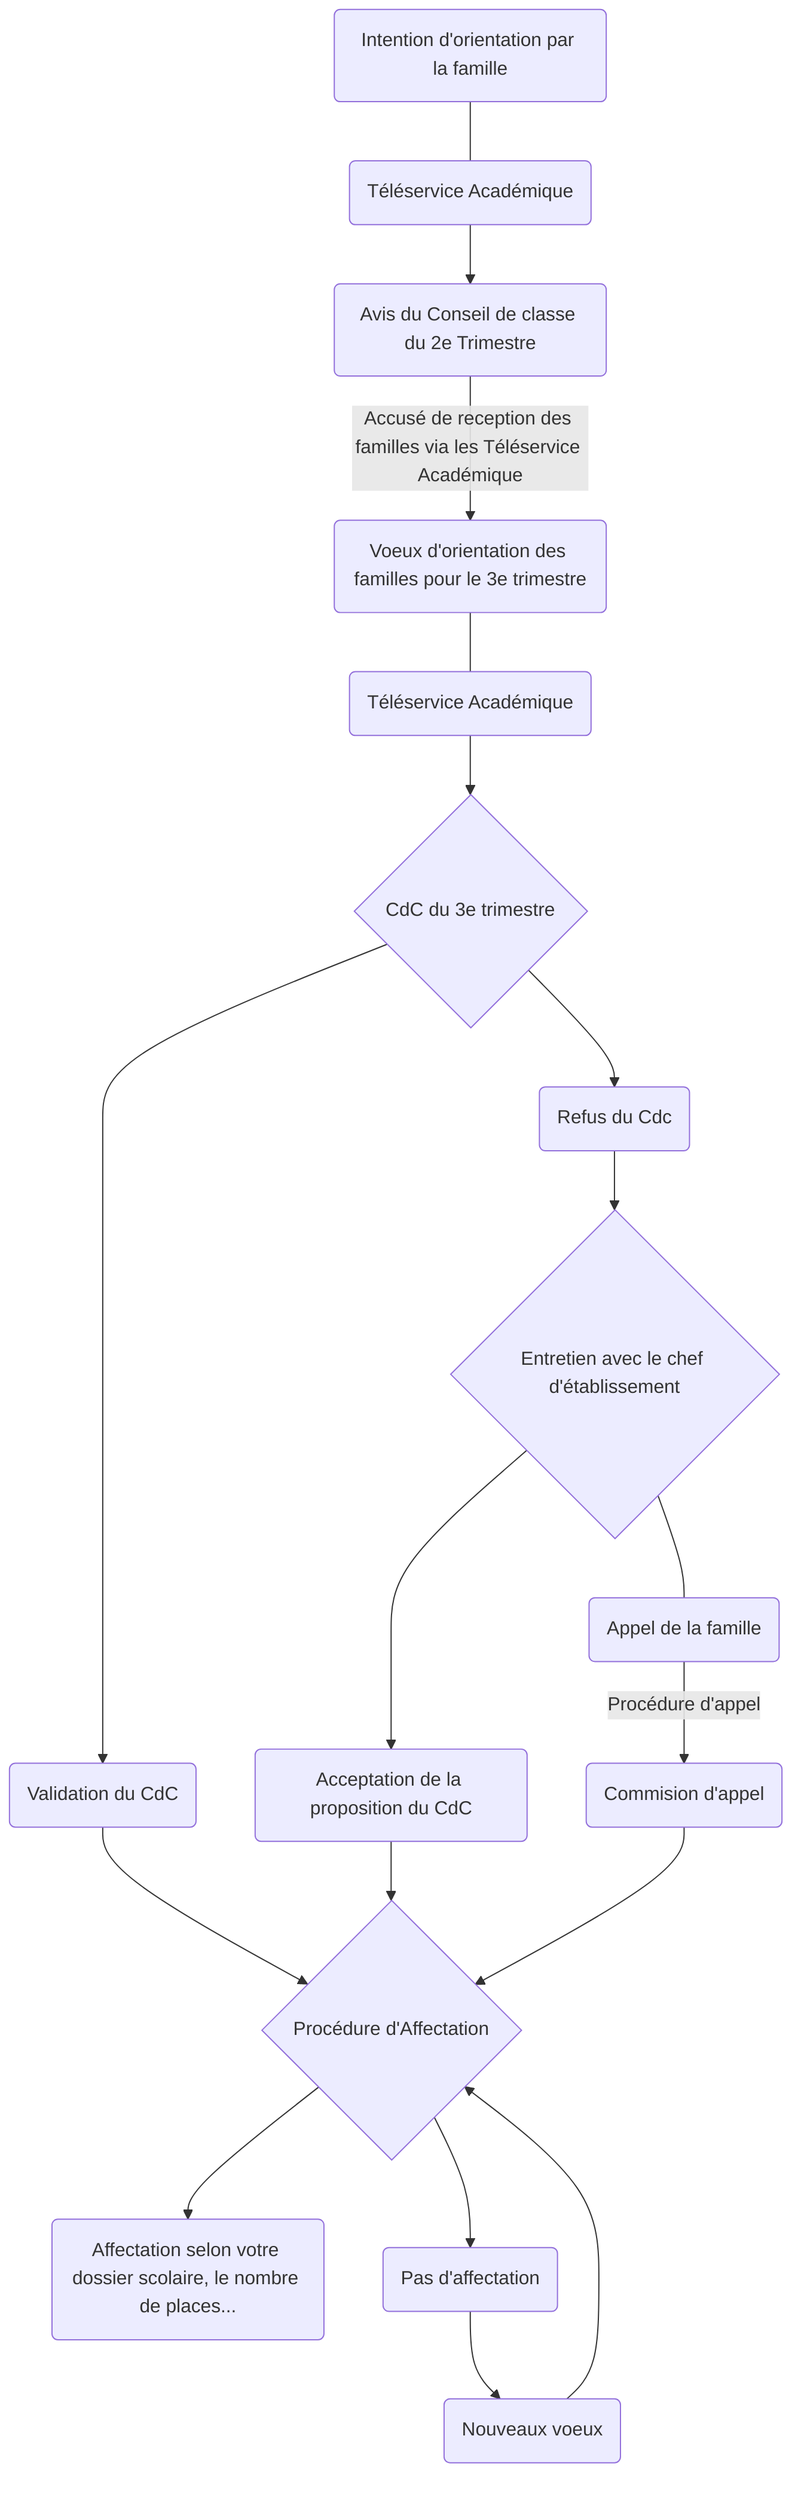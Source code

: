graph TB


A(Intention d'orientation par la famille) --- B(Téléservice Académique)
B --> C(Avis du Conseil de classe du 2e Trimestre)
C-->|Accusé de reception des familles via les Téléservice Académique| E
E(Voeux d'orientation des familles pour le 3e trimestre)--- X(Téléservice Académique)
X-->Q{CdC du 3e trimestre}
Q --> F(Validation du CdC)
F--> G{Procédure d'Affectation}
Q-->H(Refus du Cdc)
H-->Z{Entretien avec le chef d'établissement}
Z---I(Appel de la famille)
Z-->J(Acceptation de la proposition du CdC)
J-->G
I-->|Procédure d'appel|K(Commision d'appel)
K-->G
G-->M(Affectation selon votre dossier scolaire, le nombre de places...)
G-->N(Pas d'affectation)
N-->P(Nouveaux voeux)
P-->G